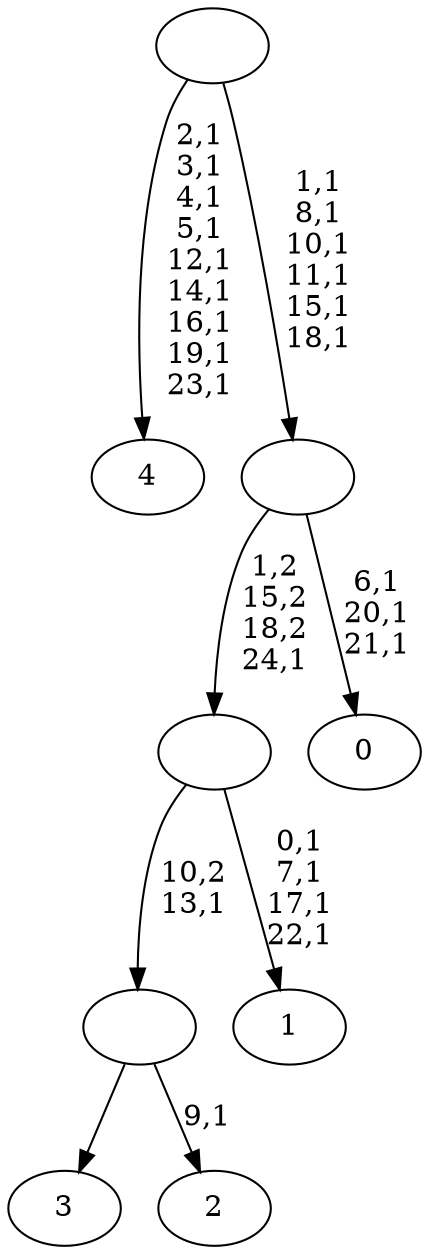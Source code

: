 digraph T {
	30 [label="4"]
	20 [label="3"]
	19 [label="2"]
	17 [label=""]
	16 [label="1"]
	11 [label=""]
	10 [label="0"]
	6 [label=""]
	0 [label=""]
	17 -> 19 [label="9,1"]
	17 -> 20 [label=""]
	11 -> 16 [label="0,1\n7,1\n17,1\n22,1"]
	11 -> 17 [label="10,2\n13,1"]
	6 -> 10 [label="6,1\n20,1\n21,1"]
	6 -> 11 [label="1,2\n15,2\n18,2\n24,1"]
	0 -> 6 [label="1,1\n8,1\n10,1\n11,1\n15,1\n18,1"]
	0 -> 30 [label="2,1\n3,1\n4,1\n5,1\n12,1\n14,1\n16,1\n19,1\n23,1"]
}
